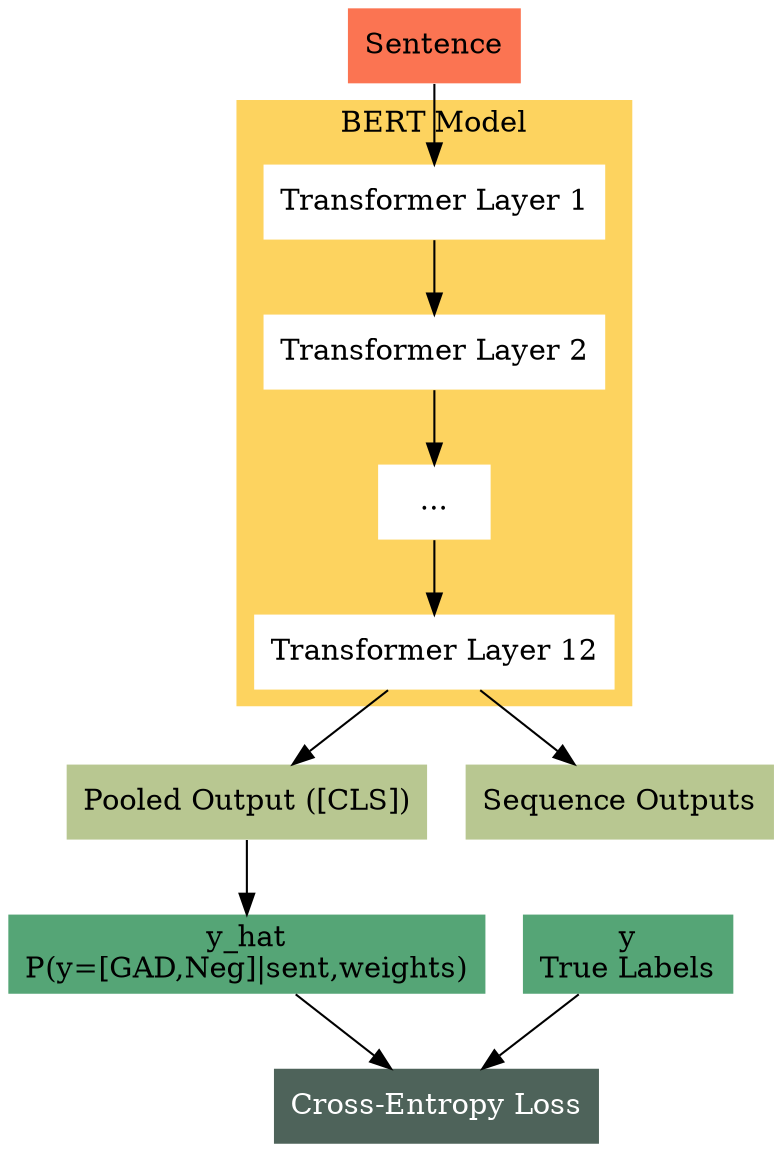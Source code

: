 //Palette: https://www.color-hex.com/color-palette/83647

digraph G {
    
    //Inputs
    text [
        label="Sentence"
        shape="rectangle"
        color=None
        style=filled
        fillcolor="#fb7452"
    ];
    
    // BERT model
    subgraph cluster_0 {
        label="BERT Model";
        color=None;
        bgcolor="#fdd35f";
        //newrank=true;
        transformer_layer_1 [
            label="Transformer Layer 1"
            shape="rectangle"
            color=None
            style=filled
            fillcolor=white
        ];
        transformer_layer_2 [
            label="Transformer Layer 2"
            shape="rectangle"
            color=None
            style=filled
            fillcolor=white
        ];
        transformer_layer_e [
            label="..."
            shape="rectangle"
            color=None
            style=filled
            fillcolor=white
        ];
        transformer_layer_12 [
            label="Transformer Layer 12"
            shape="rectangle"
            color=None
            style=filled
            fillcolor=white
        ];
        //rank=same;
    }
    text -> transformer_layer_1;
    transformer_layer_1 -> transformer_layer_2;
    transformer_layer_2 -> transformer_layer_e;
    transformer_layer_e -> transformer_layer_12;

    // Outputs
    pool [
        label="Pooled Output ([CLS])"
        shape="rectangle"
        color=None
        style=filled
        fillcolor="#b8c791"
    ];
    transformer_layer_12 -> pool;
    out [
        label="Sequence Outputs"
        shape="rectangle"
        color=None
        style=filled
        fillcolor="#b8c791"
    ];
    transformer_layer_12 -> out;
    y_hat [
        label="y_hat\nP(y=[GAD,Neg]|sent,weights)"
        shape="rectangle"
        color=None
        style=filled
        fillcolor="#55a576"
    ];
    pool -> y_hat;
    y [
        label="y\nTrue Labels"
        shape="rectangle"
        color=None
        style=filled
        fillcolor="#55a576"
    ];

    // Loss
    loss [
        label="Cross-Entropy Loss"
        shape="rectangle"
        color=None
        style=filled
        fillcolor="#4e635a"
        fontcolor=white
    ];
    y_hat -> loss;
    y -> loss;
}
